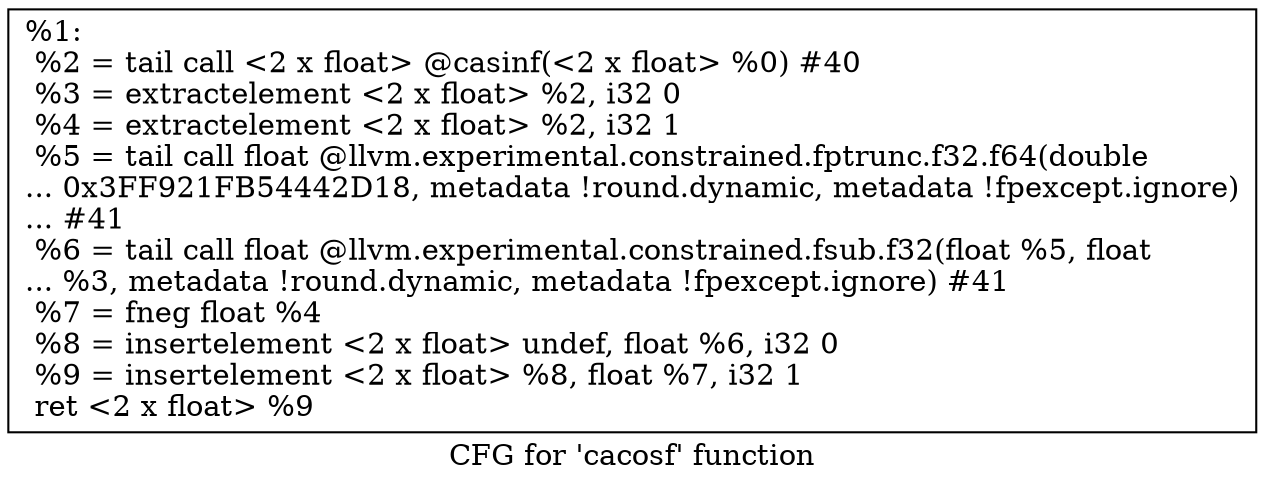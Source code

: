 digraph "CFG for 'cacosf' function" {
	label="CFG for 'cacosf' function";

	Node0x190ed50 [shape=record,label="{%1:\l  %2 = tail call \<2 x float\> @casinf(\<2 x float\> %0) #40\l  %3 = extractelement \<2 x float\> %2, i32 0\l  %4 = extractelement \<2 x float\> %2, i32 1\l  %5 = tail call float @llvm.experimental.constrained.fptrunc.f32.f64(double\l... 0x3FF921FB54442D18, metadata !round.dynamic, metadata !fpexcept.ignore)\l... #41\l  %6 = tail call float @llvm.experimental.constrained.fsub.f32(float %5, float\l... %3, metadata !round.dynamic, metadata !fpexcept.ignore) #41\l  %7 = fneg float %4\l  %8 = insertelement \<2 x float\> undef, float %6, i32 0\l  %9 = insertelement \<2 x float\> %8, float %7, i32 1\l  ret \<2 x float\> %9\l}"];
}
